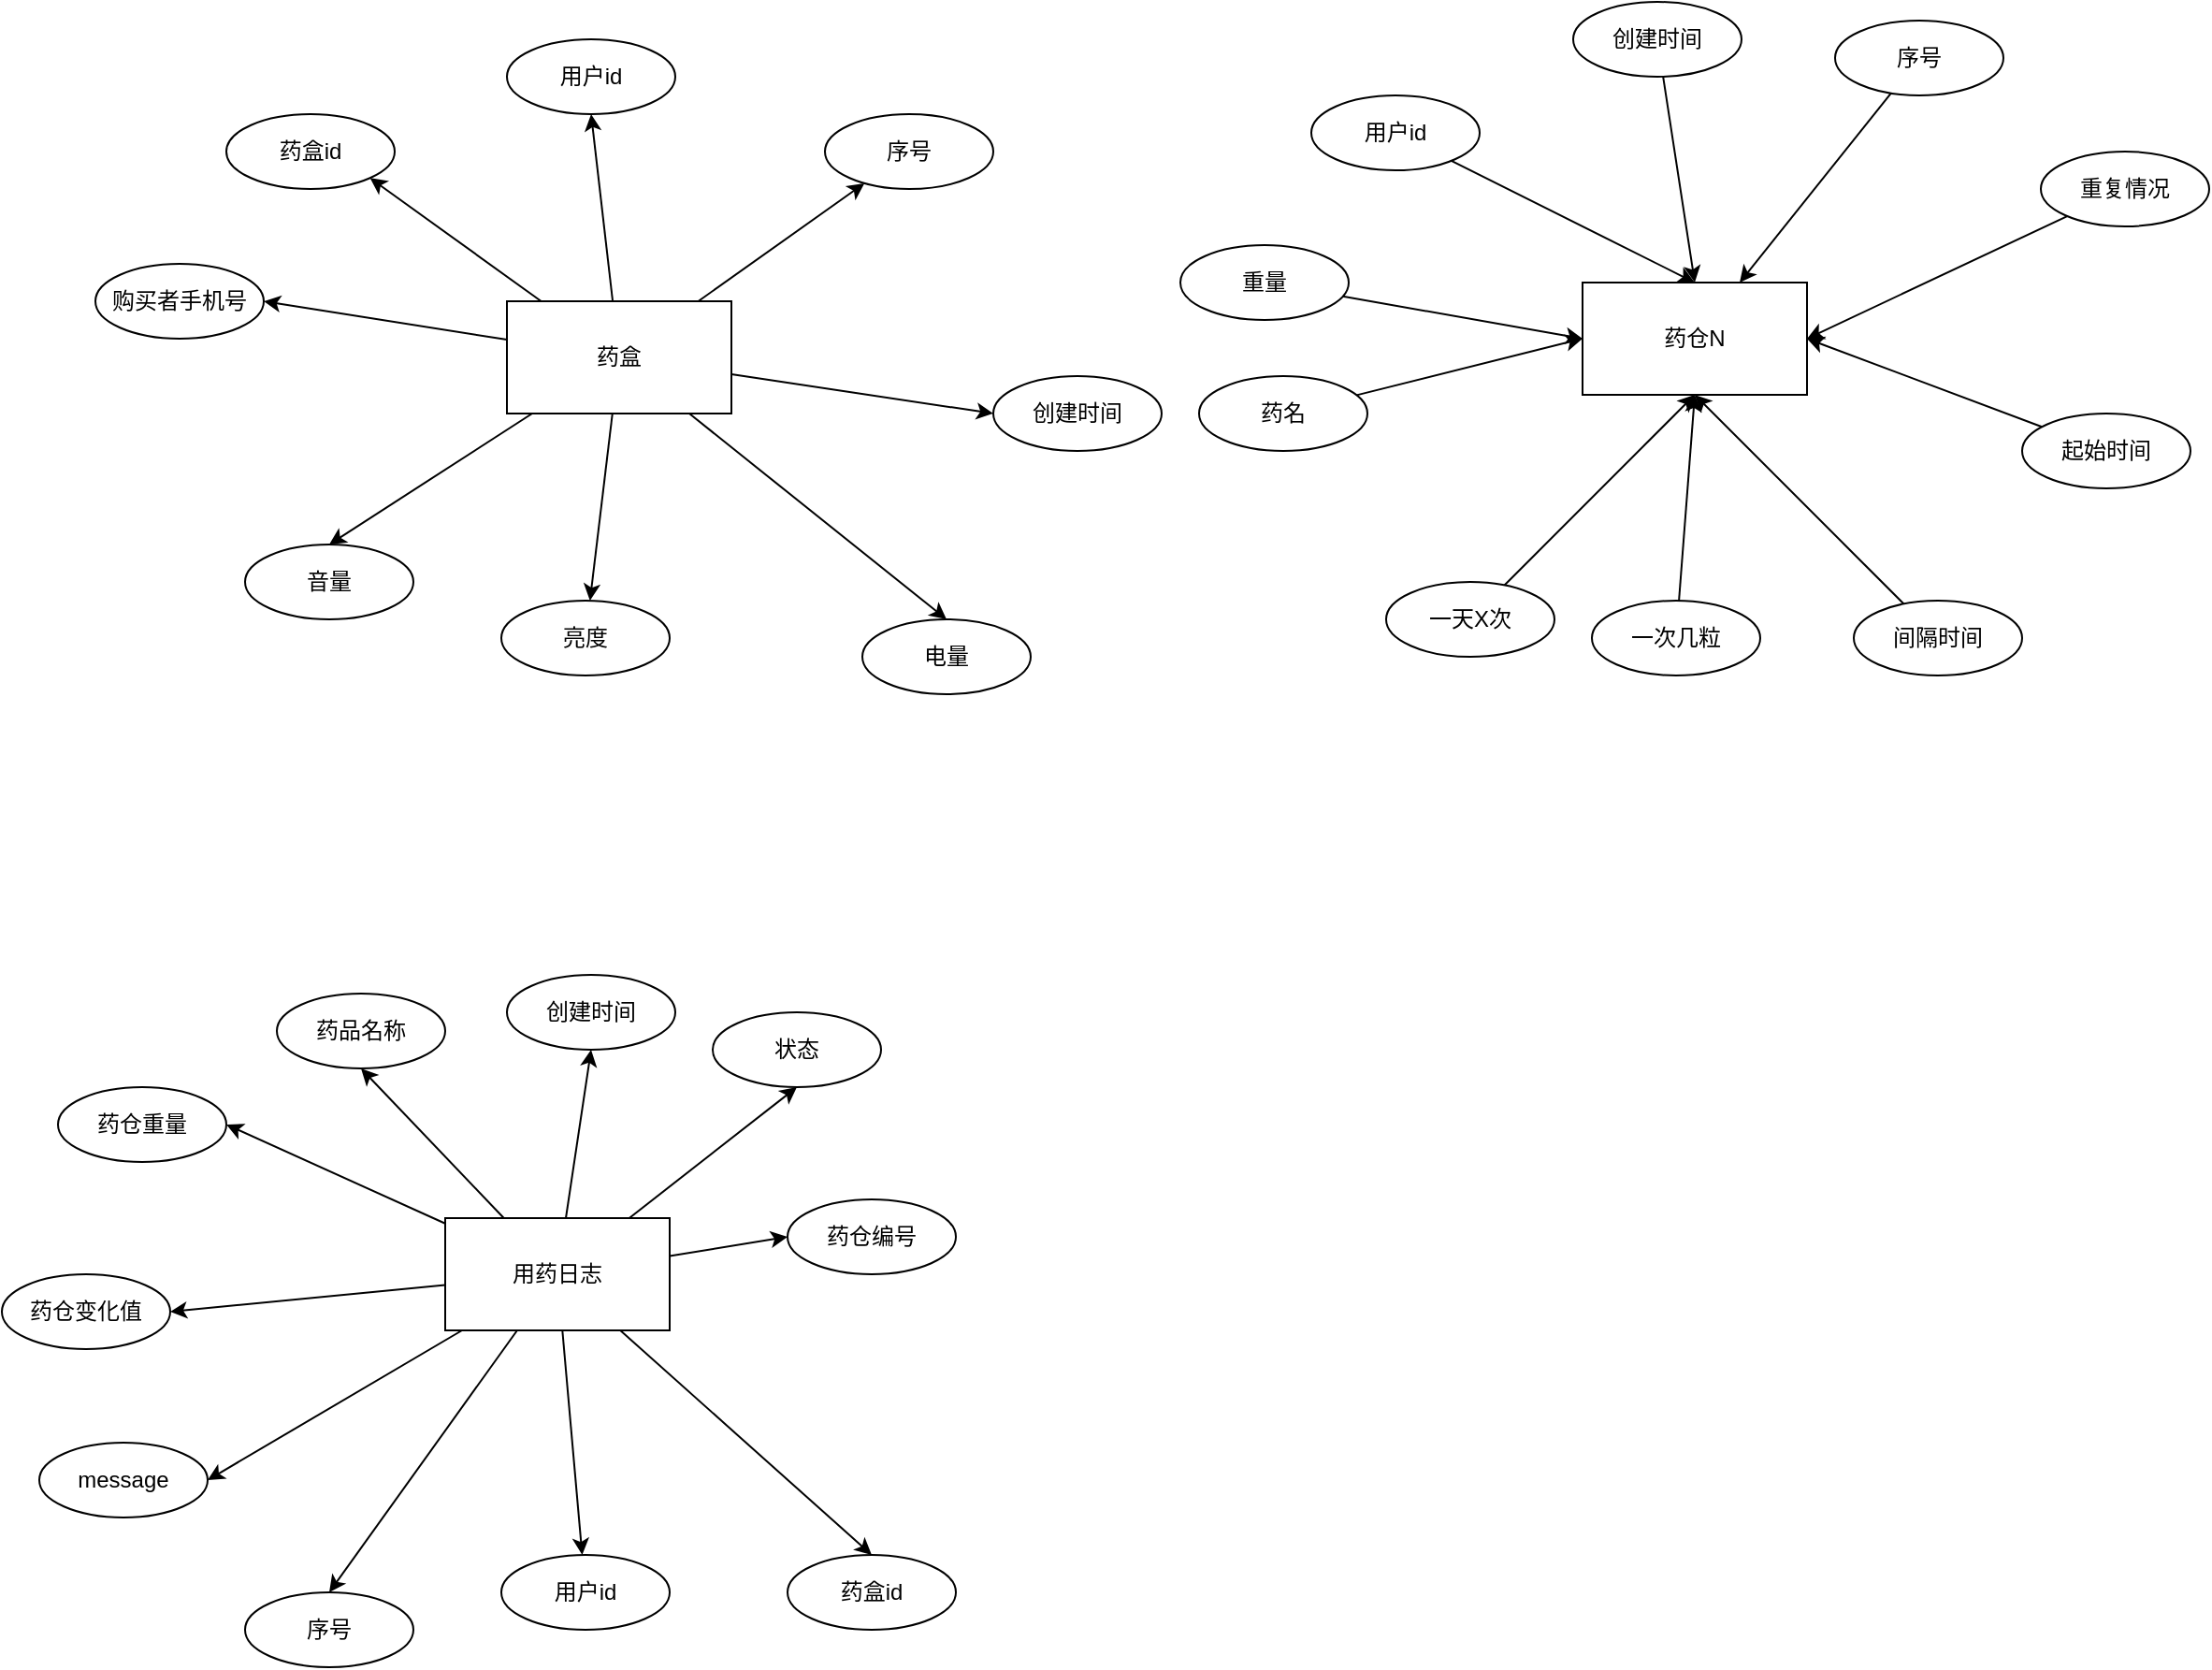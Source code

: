 <mxfile version="22.1.18" type="github">
  <diagram name="第 1 页" id="cKdhumA12I_itok_waJF">
    <mxGraphModel dx="1384" dy="655" grid="1" gridSize="10" guides="1" tooltips="1" connect="1" arrows="1" fold="1" page="1" pageScale="1" pageWidth="827" pageHeight="1169" math="0" shadow="0">
      <root>
        <mxCell id="0" />
        <mxCell id="1" parent="0" />
        <mxCell id="JjgTa37AeF12a5lF8YRA-3" value="药仓N" style="rounded=0;whiteSpace=wrap;html=1;" parent="1" vertex="1">
          <mxGeometry x="95" y="330" width="120" height="60" as="geometry" />
        </mxCell>
        <mxCell id="JjgTa37AeF12a5lF8YRA-16" style="rounded=0;orthogonalLoop=1;jettySize=auto;html=1;entryX=0.5;entryY=0;entryDx=0;entryDy=0;" parent="1" source="JjgTa37AeF12a5lF8YRA-4" target="JjgTa37AeF12a5lF8YRA-3" edge="1">
          <mxGeometry relative="1" as="geometry" />
        </mxCell>
        <mxCell id="JjgTa37AeF12a5lF8YRA-4" value="用户id" style="ellipse;whiteSpace=wrap;html=1;" parent="1" vertex="1">
          <mxGeometry x="-50" y="230" width="90" height="40" as="geometry" />
        </mxCell>
        <mxCell id="JjgTa37AeF12a5lF8YRA-17" style="rounded=0;orthogonalLoop=1;jettySize=auto;html=1;entryX=0.5;entryY=0;entryDx=0;entryDy=0;" parent="1" source="JjgTa37AeF12a5lF8YRA-5" target="JjgTa37AeF12a5lF8YRA-3" edge="1">
          <mxGeometry relative="1" as="geometry" />
        </mxCell>
        <mxCell id="JjgTa37AeF12a5lF8YRA-5" value="创建时间" style="ellipse;whiteSpace=wrap;html=1;" parent="1" vertex="1">
          <mxGeometry x="90" y="180" width="90" height="40" as="geometry" />
        </mxCell>
        <mxCell id="JjgTa37AeF12a5lF8YRA-28" style="rounded=0;orthogonalLoop=1;jettySize=auto;html=1;entryX=0;entryY=0.5;entryDx=0;entryDy=0;" parent="1" source="JjgTa37AeF12a5lF8YRA-7" target="JjgTa37AeF12a5lF8YRA-3" edge="1">
          <mxGeometry relative="1" as="geometry" />
        </mxCell>
        <mxCell id="JjgTa37AeF12a5lF8YRA-7" value="重量" style="ellipse;whiteSpace=wrap;html=1;" parent="1" vertex="1">
          <mxGeometry x="-120" y="310" width="90" height="40" as="geometry" />
        </mxCell>
        <mxCell id="JjgTa37AeF12a5lF8YRA-23" style="rounded=0;orthogonalLoop=1;jettySize=auto;html=1;entryX=0.5;entryY=1;entryDx=0;entryDy=0;" parent="1" source="JjgTa37AeF12a5lF8YRA-8" target="JjgTa37AeF12a5lF8YRA-3" edge="1">
          <mxGeometry relative="1" as="geometry" />
        </mxCell>
        <mxCell id="JjgTa37AeF12a5lF8YRA-8" value="一天X次" style="ellipse;whiteSpace=wrap;html=1;" parent="1" vertex="1">
          <mxGeometry x="-10" y="490" width="90" height="40" as="geometry" />
        </mxCell>
        <mxCell id="JjgTa37AeF12a5lF8YRA-22" style="rounded=0;orthogonalLoop=1;jettySize=auto;html=1;entryX=0.5;entryY=1;entryDx=0;entryDy=0;" parent="1" source="JjgTa37AeF12a5lF8YRA-9" target="JjgTa37AeF12a5lF8YRA-3" edge="1">
          <mxGeometry relative="1" as="geometry" />
        </mxCell>
        <mxCell id="JjgTa37AeF12a5lF8YRA-9" value="一次几粒" style="ellipse;whiteSpace=wrap;html=1;" parent="1" vertex="1">
          <mxGeometry x="100" y="500" width="90" height="40" as="geometry" />
        </mxCell>
        <mxCell id="JjgTa37AeF12a5lF8YRA-21" style="rounded=0;orthogonalLoop=1;jettySize=auto;html=1;entryX=0.5;entryY=1;entryDx=0;entryDy=0;" parent="1" source="JjgTa37AeF12a5lF8YRA-10" target="JjgTa37AeF12a5lF8YRA-3" edge="1">
          <mxGeometry relative="1" as="geometry" />
        </mxCell>
        <mxCell id="JjgTa37AeF12a5lF8YRA-10" value="间隔时间" style="ellipse;whiteSpace=wrap;html=1;" parent="1" vertex="1">
          <mxGeometry x="240" y="500" width="90" height="40" as="geometry" />
        </mxCell>
        <mxCell id="JjgTa37AeF12a5lF8YRA-20" style="rounded=0;orthogonalLoop=1;jettySize=auto;html=1;entryX=1;entryY=0.5;entryDx=0;entryDy=0;" parent="1" source="JjgTa37AeF12a5lF8YRA-11" target="JjgTa37AeF12a5lF8YRA-3" edge="1">
          <mxGeometry relative="1" as="geometry" />
        </mxCell>
        <mxCell id="JjgTa37AeF12a5lF8YRA-11" value="起始时间" style="ellipse;whiteSpace=wrap;html=1;" parent="1" vertex="1">
          <mxGeometry x="330" y="400" width="90" height="40" as="geometry" />
        </mxCell>
        <mxCell id="JjgTa37AeF12a5lF8YRA-19" style="rounded=0;orthogonalLoop=1;jettySize=auto;html=1;entryX=1;entryY=0.5;entryDx=0;entryDy=0;" parent="1" source="JjgTa37AeF12a5lF8YRA-12" target="JjgTa37AeF12a5lF8YRA-3" edge="1">
          <mxGeometry relative="1" as="geometry" />
        </mxCell>
        <mxCell id="JjgTa37AeF12a5lF8YRA-12" value="重复情况" style="ellipse;whiteSpace=wrap;html=1;" parent="1" vertex="1">
          <mxGeometry x="340" y="260" width="90" height="40" as="geometry" />
        </mxCell>
        <mxCell id="JjgTa37AeF12a5lF8YRA-25" style="rounded=0;orthogonalLoop=1;jettySize=auto;html=1;entryX=0;entryY=0.5;entryDx=0;entryDy=0;" parent="1" source="JjgTa37AeF12a5lF8YRA-13" target="JjgTa37AeF12a5lF8YRA-3" edge="1">
          <mxGeometry relative="1" as="geometry" />
        </mxCell>
        <mxCell id="JjgTa37AeF12a5lF8YRA-13" value="药名" style="ellipse;whiteSpace=wrap;html=1;" parent="1" vertex="1">
          <mxGeometry x="-110" y="380" width="90" height="40" as="geometry" />
        </mxCell>
        <mxCell id="DZomyFcMi4fHuvKeKVD6-15" style="rounded=0;orthogonalLoop=1;jettySize=auto;html=1;entryX=0.5;entryY=1;entryDx=0;entryDy=0;" parent="1" source="DZomyFcMi4fHuvKeKVD6-2" target="DZomyFcMi4fHuvKeKVD6-3" edge="1">
          <mxGeometry relative="1" as="geometry" />
        </mxCell>
        <mxCell id="DZomyFcMi4fHuvKeKVD6-16" style="rounded=0;orthogonalLoop=1;jettySize=auto;html=1;entryX=0;entryY=0.5;entryDx=0;entryDy=0;" parent="1" source="DZomyFcMi4fHuvKeKVD6-2" target="DZomyFcMi4fHuvKeKVD6-12" edge="1">
          <mxGeometry relative="1" as="geometry">
            <mxPoint x="-286.985" y="392.803" as="targetPoint" />
          </mxGeometry>
        </mxCell>
        <mxCell id="DZomyFcMi4fHuvKeKVD6-17" style="rounded=0;orthogonalLoop=1;jettySize=auto;html=1;entryX=0.5;entryY=0;entryDx=0;entryDy=0;" parent="1" source="DZomyFcMi4fHuvKeKVD6-2" target="DZomyFcMi4fHuvKeKVD6-10" edge="1">
          <mxGeometry relative="1" as="geometry">
            <mxPoint x="-290" y="500" as="targetPoint" />
          </mxGeometry>
        </mxCell>
        <mxCell id="DZomyFcMi4fHuvKeKVD6-18" style="rounded=0;orthogonalLoop=1;jettySize=auto;html=1;" parent="1" source="DZomyFcMi4fHuvKeKVD6-2" target="DZomyFcMi4fHuvKeKVD6-13" edge="1">
          <mxGeometry relative="1" as="geometry" />
        </mxCell>
        <mxCell id="DZomyFcMi4fHuvKeKVD6-19" style="rounded=0;orthogonalLoop=1;jettySize=auto;html=1;entryX=0.5;entryY=0;entryDx=0;entryDy=0;" parent="1" source="DZomyFcMi4fHuvKeKVD6-2" target="DZomyFcMi4fHuvKeKVD6-9" edge="1">
          <mxGeometry relative="1" as="geometry" />
        </mxCell>
        <mxCell id="DZomyFcMi4fHuvKeKVD6-20" style="rounded=0;orthogonalLoop=1;jettySize=auto;html=1;entryX=1;entryY=0.5;entryDx=0;entryDy=0;" parent="1" source="DZomyFcMi4fHuvKeKVD6-2" target="DZomyFcMi4fHuvKeKVD6-4" edge="1">
          <mxGeometry relative="1" as="geometry">
            <mxPoint x="-590" y="340" as="targetPoint" />
          </mxGeometry>
        </mxCell>
        <mxCell id="DZomyFcMi4fHuvKeKVD6-21" style="rounded=0;orthogonalLoop=1;jettySize=auto;html=1;entryX=1;entryY=1;entryDx=0;entryDy=0;" parent="1" source="DZomyFcMi4fHuvKeKVD6-2" target="DZomyFcMi4fHuvKeKVD6-8" edge="1">
          <mxGeometry relative="1" as="geometry" />
        </mxCell>
        <mxCell id="-0LPwhqSW8rv4k6iT90b-4" style="rounded=0;orthogonalLoop=1;jettySize=auto;html=1;" edge="1" parent="1" source="DZomyFcMi4fHuvKeKVD6-2" target="-0LPwhqSW8rv4k6iT90b-3">
          <mxGeometry relative="1" as="geometry" />
        </mxCell>
        <mxCell id="DZomyFcMi4fHuvKeKVD6-2" value="药盒" style="rounded=0;whiteSpace=wrap;html=1;" parent="1" vertex="1">
          <mxGeometry x="-480" y="340" width="120" height="60" as="geometry" />
        </mxCell>
        <mxCell id="DZomyFcMi4fHuvKeKVD6-3" value="用户id" style="ellipse;whiteSpace=wrap;html=1;" parent="1" vertex="1">
          <mxGeometry x="-480" y="200" width="90" height="40" as="geometry" />
        </mxCell>
        <mxCell id="DZomyFcMi4fHuvKeKVD6-4" value="购买者手机号" style="ellipse;whiteSpace=wrap;html=1;" parent="1" vertex="1">
          <mxGeometry x="-700" y="320" width="90" height="40" as="geometry" />
        </mxCell>
        <mxCell id="DZomyFcMi4fHuvKeKVD6-8" value="药盒id" style="ellipse;whiteSpace=wrap;html=1;" parent="1" vertex="1">
          <mxGeometry x="-630" y="240" width="90" height="40" as="geometry" />
        </mxCell>
        <mxCell id="DZomyFcMi4fHuvKeKVD6-9" value="音量" style="ellipse;whiteSpace=wrap;html=1;" parent="1" vertex="1">
          <mxGeometry x="-620" y="470" width="90" height="40" as="geometry" />
        </mxCell>
        <mxCell id="DZomyFcMi4fHuvKeKVD6-10" value="电量" style="ellipse;whiteSpace=wrap;html=1;" parent="1" vertex="1">
          <mxGeometry x="-290" y="510" width="90" height="40" as="geometry" />
        </mxCell>
        <mxCell id="DZomyFcMi4fHuvKeKVD6-12" value="创建时间" style="ellipse;whiteSpace=wrap;html=1;" parent="1" vertex="1">
          <mxGeometry x="-220" y="380" width="90" height="40" as="geometry" />
        </mxCell>
        <mxCell id="DZomyFcMi4fHuvKeKVD6-13" value="亮度" style="ellipse;whiteSpace=wrap;html=1;" parent="1" vertex="1">
          <mxGeometry x="-483" y="500" width="90" height="40" as="geometry" />
        </mxCell>
        <mxCell id="-0LPwhqSW8rv4k6iT90b-2" style="rounded=0;orthogonalLoop=1;jettySize=auto;html=1;" edge="1" parent="1" source="-0LPwhqSW8rv4k6iT90b-1" target="JjgTa37AeF12a5lF8YRA-3">
          <mxGeometry relative="1" as="geometry" />
        </mxCell>
        <mxCell id="-0LPwhqSW8rv4k6iT90b-1" value="序号" style="ellipse;whiteSpace=wrap;html=1;" vertex="1" parent="1">
          <mxGeometry x="230" y="190" width="90" height="40" as="geometry" />
        </mxCell>
        <mxCell id="-0LPwhqSW8rv4k6iT90b-3" value="序号" style="ellipse;whiteSpace=wrap;html=1;" vertex="1" parent="1">
          <mxGeometry x="-310" y="240" width="90" height="40" as="geometry" />
        </mxCell>
        <mxCell id="-0LPwhqSW8rv4k6iT90b-16" style="rounded=0;orthogonalLoop=1;jettySize=auto;html=1;entryX=0.5;entryY=1;entryDx=0;entryDy=0;" edge="1" parent="1" source="-0LPwhqSW8rv4k6iT90b-5" target="-0LPwhqSW8rv4k6iT90b-15">
          <mxGeometry relative="1" as="geometry" />
        </mxCell>
        <mxCell id="-0LPwhqSW8rv4k6iT90b-17" style="rounded=0;orthogonalLoop=1;jettySize=auto;html=1;entryX=0.5;entryY=1;entryDx=0;entryDy=0;" edge="1" parent="1" source="-0LPwhqSW8rv4k6iT90b-5" target="-0LPwhqSW8rv4k6iT90b-11">
          <mxGeometry relative="1" as="geometry" />
        </mxCell>
        <mxCell id="-0LPwhqSW8rv4k6iT90b-18" style="rounded=0;orthogonalLoop=1;jettySize=auto;html=1;entryX=0.5;entryY=1;entryDx=0;entryDy=0;" edge="1" parent="1" source="-0LPwhqSW8rv4k6iT90b-5" target="-0LPwhqSW8rv4k6iT90b-10">
          <mxGeometry relative="1" as="geometry" />
        </mxCell>
        <mxCell id="-0LPwhqSW8rv4k6iT90b-20" style="rounded=0;orthogonalLoop=1;jettySize=auto;html=1;entryX=0;entryY=0.5;entryDx=0;entryDy=0;" edge="1" parent="1" source="-0LPwhqSW8rv4k6iT90b-5" target="-0LPwhqSW8rv4k6iT90b-9">
          <mxGeometry relative="1" as="geometry" />
        </mxCell>
        <mxCell id="-0LPwhqSW8rv4k6iT90b-21" style="rounded=0;orthogonalLoop=1;jettySize=auto;html=1;entryX=0.5;entryY=0;entryDx=0;entryDy=0;" edge="1" parent="1" source="-0LPwhqSW8rv4k6iT90b-5" target="-0LPwhqSW8rv4k6iT90b-8">
          <mxGeometry relative="1" as="geometry" />
        </mxCell>
        <mxCell id="-0LPwhqSW8rv4k6iT90b-22" style="rounded=0;orthogonalLoop=1;jettySize=auto;html=1;" edge="1" parent="1" source="-0LPwhqSW8rv4k6iT90b-5" target="-0LPwhqSW8rv4k6iT90b-7">
          <mxGeometry relative="1" as="geometry" />
        </mxCell>
        <mxCell id="-0LPwhqSW8rv4k6iT90b-23" style="rounded=0;orthogonalLoop=1;jettySize=auto;html=1;entryX=0.5;entryY=0;entryDx=0;entryDy=0;" edge="1" parent="1" source="-0LPwhqSW8rv4k6iT90b-5" target="-0LPwhqSW8rv4k6iT90b-6">
          <mxGeometry relative="1" as="geometry" />
        </mxCell>
        <mxCell id="-0LPwhqSW8rv4k6iT90b-24" style="rounded=0;orthogonalLoop=1;jettySize=auto;html=1;entryX=1;entryY=0.5;entryDx=0;entryDy=0;" edge="1" parent="1" source="-0LPwhqSW8rv4k6iT90b-5" target="-0LPwhqSW8rv4k6iT90b-14">
          <mxGeometry relative="1" as="geometry" />
        </mxCell>
        <mxCell id="-0LPwhqSW8rv4k6iT90b-25" style="rounded=0;orthogonalLoop=1;jettySize=auto;html=1;entryX=1;entryY=0.5;entryDx=0;entryDy=0;" edge="1" parent="1" source="-0LPwhqSW8rv4k6iT90b-5" target="-0LPwhqSW8rv4k6iT90b-13">
          <mxGeometry relative="1" as="geometry" />
        </mxCell>
        <mxCell id="-0LPwhqSW8rv4k6iT90b-26" style="rounded=0;orthogonalLoop=1;jettySize=auto;html=1;entryX=1;entryY=0.5;entryDx=0;entryDy=0;" edge="1" parent="1" source="-0LPwhqSW8rv4k6iT90b-5" target="-0LPwhqSW8rv4k6iT90b-12">
          <mxGeometry relative="1" as="geometry" />
        </mxCell>
        <mxCell id="-0LPwhqSW8rv4k6iT90b-5" value="用药日志" style="rounded=0;whiteSpace=wrap;html=1;" vertex="1" parent="1">
          <mxGeometry x="-513" y="830" width="120" height="60" as="geometry" />
        </mxCell>
        <mxCell id="-0LPwhqSW8rv4k6iT90b-6" value="序号&lt;br&gt;" style="ellipse;whiteSpace=wrap;html=1;" vertex="1" parent="1">
          <mxGeometry x="-620" y="1030" width="90" height="40" as="geometry" />
        </mxCell>
        <mxCell id="-0LPwhqSW8rv4k6iT90b-7" value="用户id" style="ellipse;whiteSpace=wrap;html=1;" vertex="1" parent="1">
          <mxGeometry x="-483" y="1010" width="90" height="40" as="geometry" />
        </mxCell>
        <mxCell id="-0LPwhqSW8rv4k6iT90b-8" value="药盒id" style="ellipse;whiteSpace=wrap;html=1;" vertex="1" parent="1">
          <mxGeometry x="-330" y="1010" width="90" height="40" as="geometry" />
        </mxCell>
        <mxCell id="-0LPwhqSW8rv4k6iT90b-9" value="药仓编号" style="ellipse;whiteSpace=wrap;html=1;" vertex="1" parent="1">
          <mxGeometry x="-330" y="820" width="90" height="40" as="geometry" />
        </mxCell>
        <mxCell id="-0LPwhqSW8rv4k6iT90b-10" value="状态" style="ellipse;whiteSpace=wrap;html=1;" vertex="1" parent="1">
          <mxGeometry x="-370" y="720" width="90" height="40" as="geometry" />
        </mxCell>
        <mxCell id="-0LPwhqSW8rv4k6iT90b-11" value="创建时间" style="ellipse;whiteSpace=wrap;html=1;" vertex="1" parent="1">
          <mxGeometry x="-480" y="700" width="90" height="40" as="geometry" />
        </mxCell>
        <mxCell id="-0LPwhqSW8rv4k6iT90b-12" value="药仓重量" style="ellipse;whiteSpace=wrap;html=1;" vertex="1" parent="1">
          <mxGeometry x="-720" y="760" width="90" height="40" as="geometry" />
        </mxCell>
        <mxCell id="-0LPwhqSW8rv4k6iT90b-13" value="药仓变化值" style="ellipse;whiteSpace=wrap;html=1;" vertex="1" parent="1">
          <mxGeometry x="-750" y="860" width="90" height="40" as="geometry" />
        </mxCell>
        <mxCell id="-0LPwhqSW8rv4k6iT90b-14" value="message" style="ellipse;whiteSpace=wrap;html=1;" vertex="1" parent="1">
          <mxGeometry x="-730" y="950" width="90" height="40" as="geometry" />
        </mxCell>
        <mxCell id="-0LPwhqSW8rv4k6iT90b-15" value="药品名称" style="ellipse;whiteSpace=wrap;html=1;" vertex="1" parent="1">
          <mxGeometry x="-603" y="710" width="90" height="40" as="geometry" />
        </mxCell>
      </root>
    </mxGraphModel>
  </diagram>
</mxfile>
